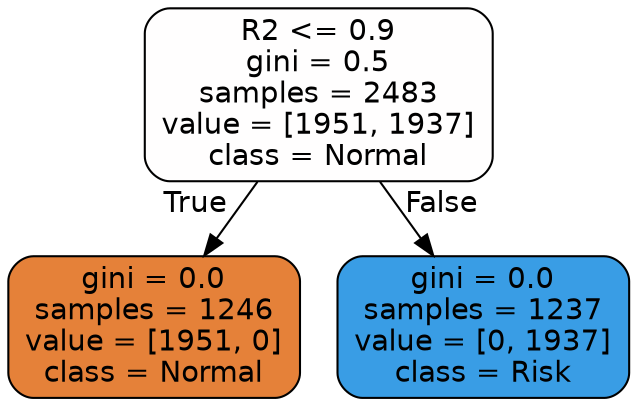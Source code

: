 digraph Tree {
node [shape=box, style="filled, rounded", color="black", fontname="helvetica"] ;
edge [fontname="helvetica"] ;
0 [label="R2 <= 0.9\ngini = 0.5\nsamples = 2483\nvalue = [1951, 1937]\nclass = Normal", fillcolor="#fffefe"] ;
1 [label="gini = 0.0\nsamples = 1246\nvalue = [1951, 0]\nclass = Normal", fillcolor="#e58139"] ;
0 -> 1 [labeldistance=2.5, labelangle=45, headlabel="True"] ;
2 [label="gini = 0.0\nsamples = 1237\nvalue = [0, 1937]\nclass = Risk", fillcolor="#399de5"] ;
0 -> 2 [labeldistance=2.5, labelangle=-45, headlabel="False"] ;
}